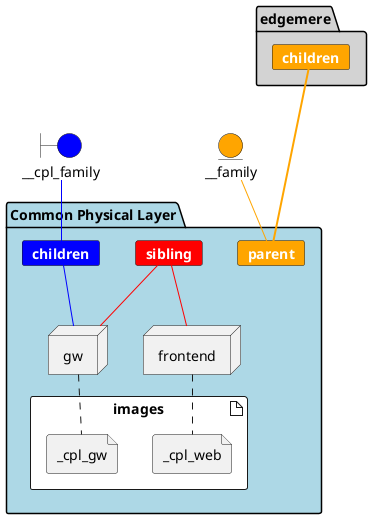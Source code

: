 @startuml


boundary __cpl_family #blue


entity __family #orange


package  "Common Physical Layer"  #lightblue {
    card children #blue [
        <b><color:white>children</color></b>
    ]
    
    __cpl_family -[#blue]- children
    
    
    card sibling #red [
        <b><color:white>sibling</color></b>
    ]
    
    
    card parent #orange [
        <b><color:white>parent</color></b>
    ]
    
    
    __family -[#orange]- parent
    
    artifact images #ffffff {
        
        file _cpl_web
        
        file _cpl_gw
        
    }

    node frontend
    frontend .. _cpl_web
    
        sibling -[#red]- frontend
    

    node gw
    gw .. _cpl_gw
    
        children -[#blue]- gw
    
        sibling -[#red]- gw
    




    
}




package edgemere #lightgray {
    card edgemerechildren #orange [
        <b><color:white>children</color></b>
    ]
    edgemerechildren ==[#orange]= parent
}


@enduml
